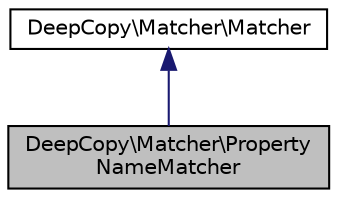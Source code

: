 digraph "DeepCopy\Matcher\PropertyNameMatcher"
{
  edge [fontname="Helvetica",fontsize="10",labelfontname="Helvetica",labelfontsize="10"];
  node [fontname="Helvetica",fontsize="10",shape=record];
  Node0 [label="DeepCopy\\Matcher\\Property\lNameMatcher",height=0.2,width=0.4,color="black", fillcolor="grey75", style="filled", fontcolor="black"];
  Node1 -> Node0 [dir="back",color="midnightblue",fontsize="10",style="solid",fontname="Helvetica"];
  Node1 [label="DeepCopy\\Matcher\\Matcher",height=0.2,width=0.4,color="black", fillcolor="white", style="filled",URL="$interfaceDeepCopy_1_1Matcher_1_1Matcher.html"];
}
